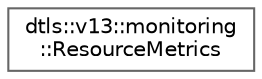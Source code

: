digraph "Graphical Class Hierarchy"
{
 // LATEX_PDF_SIZE
  bgcolor="transparent";
  edge [fontname=Helvetica,fontsize=10,labelfontname=Helvetica,labelfontsize=10];
  node [fontname=Helvetica,fontsize=10,shape=box,height=0.2,width=0.4];
  rankdir="LR";
  Node0 [id="Node000000",label="dtls::v13::monitoring\l::ResourceMetrics",height=0.2,width=0.4,color="grey40", fillcolor="white", style="filled",URL="$structdtls_1_1v13_1_1monitoring_1_1ResourceMetrics.html",tooltip="Resource metrics structure."];
}
